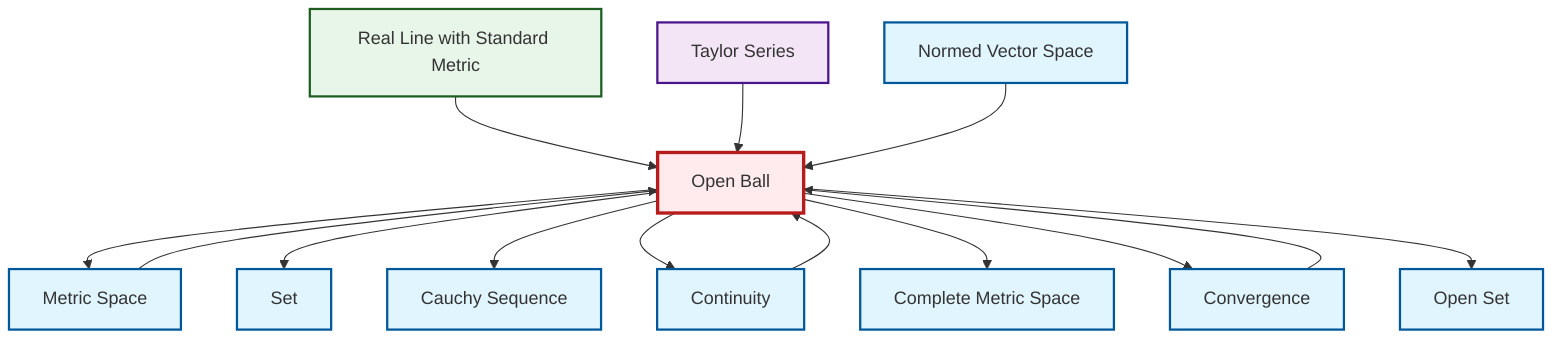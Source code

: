 graph TD
    classDef definition fill:#e1f5fe,stroke:#01579b,stroke-width:2px
    classDef theorem fill:#f3e5f5,stroke:#4a148c,stroke-width:2px
    classDef axiom fill:#fff3e0,stroke:#e65100,stroke-width:2px
    classDef example fill:#e8f5e9,stroke:#1b5e20,stroke-width:2px
    classDef current fill:#ffebee,stroke:#b71c1c,stroke-width:3px
    def-complete-metric-space["Complete Metric Space"]:::definition
    def-open-set["Open Set"]:::definition
    def-set["Set"]:::definition
    thm-taylor-series["Taylor Series"]:::theorem
    def-continuity["Continuity"]:::definition
    def-cauchy-sequence["Cauchy Sequence"]:::definition
    def-normed-vector-space["Normed Vector Space"]:::definition
    ex-real-line-metric["Real Line with Standard Metric"]:::example
    def-convergence["Convergence"]:::definition
    def-open-ball["Open Ball"]:::definition
    def-metric-space["Metric Space"]:::definition
    ex-real-line-metric --> def-open-ball
    def-open-ball --> def-metric-space
    def-metric-space --> def-open-ball
    def-continuity --> def-open-ball
    def-open-ball --> def-set
    def-open-ball --> def-cauchy-sequence
    def-open-ball --> def-continuity
    def-open-ball --> def-complete-metric-space
    def-open-ball --> def-convergence
    thm-taylor-series --> def-open-ball
    def-convergence --> def-open-ball
    def-normed-vector-space --> def-open-ball
    def-open-ball --> def-open-set
    class def-open-ball current